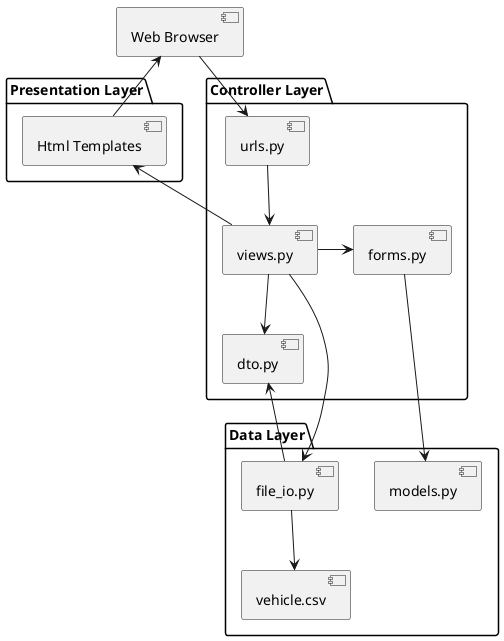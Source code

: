 @startuml "Multi-layer Application Architecture"
component "Web Browser" as WB

package "Presentation Layer" {
    component "Html Templates" as WT
}

package "Controller Layer" {
    component "urls.py" as WA
    component "views.py" as WV
    component "forms.py" as WF
    component "dto.py" as WD
}


package "Data Layer" {
    component "models.py" as WM
    component "file_io.py" as WFI
    component "vehicle.csv" as DB 
}

WB -down-> WA
WA -down-> WV
WV -up-> WT
WT -up-> WB
WV -down-> WD
WV -right-> WF
WF -down-> WM
WV -down-> WFI
WFI -up-> WD
WFI -down-> DB
@enduml